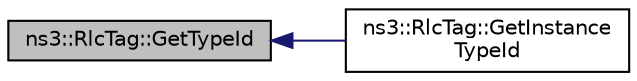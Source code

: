 digraph "ns3::RlcTag::GetTypeId"
{
  edge [fontname="Helvetica",fontsize="10",labelfontname="Helvetica",labelfontsize="10"];
  node [fontname="Helvetica",fontsize="10",shape=record];
  rankdir="LR";
  Node1 [label="ns3::RlcTag::GetTypeId",height=0.2,width=0.4,color="black", fillcolor="grey75", style="filled", fontcolor="black"];
  Node1 -> Node2 [dir="back",color="midnightblue",fontsize="10",style="solid"];
  Node2 [label="ns3::RlcTag::GetInstance\lTypeId",height=0.2,width=0.4,color="black", fillcolor="white", style="filled",URL="$df/d79/classns3_1_1RlcTag.html#a1deebe4b3e26be84e554230dc0a6154f"];
}
